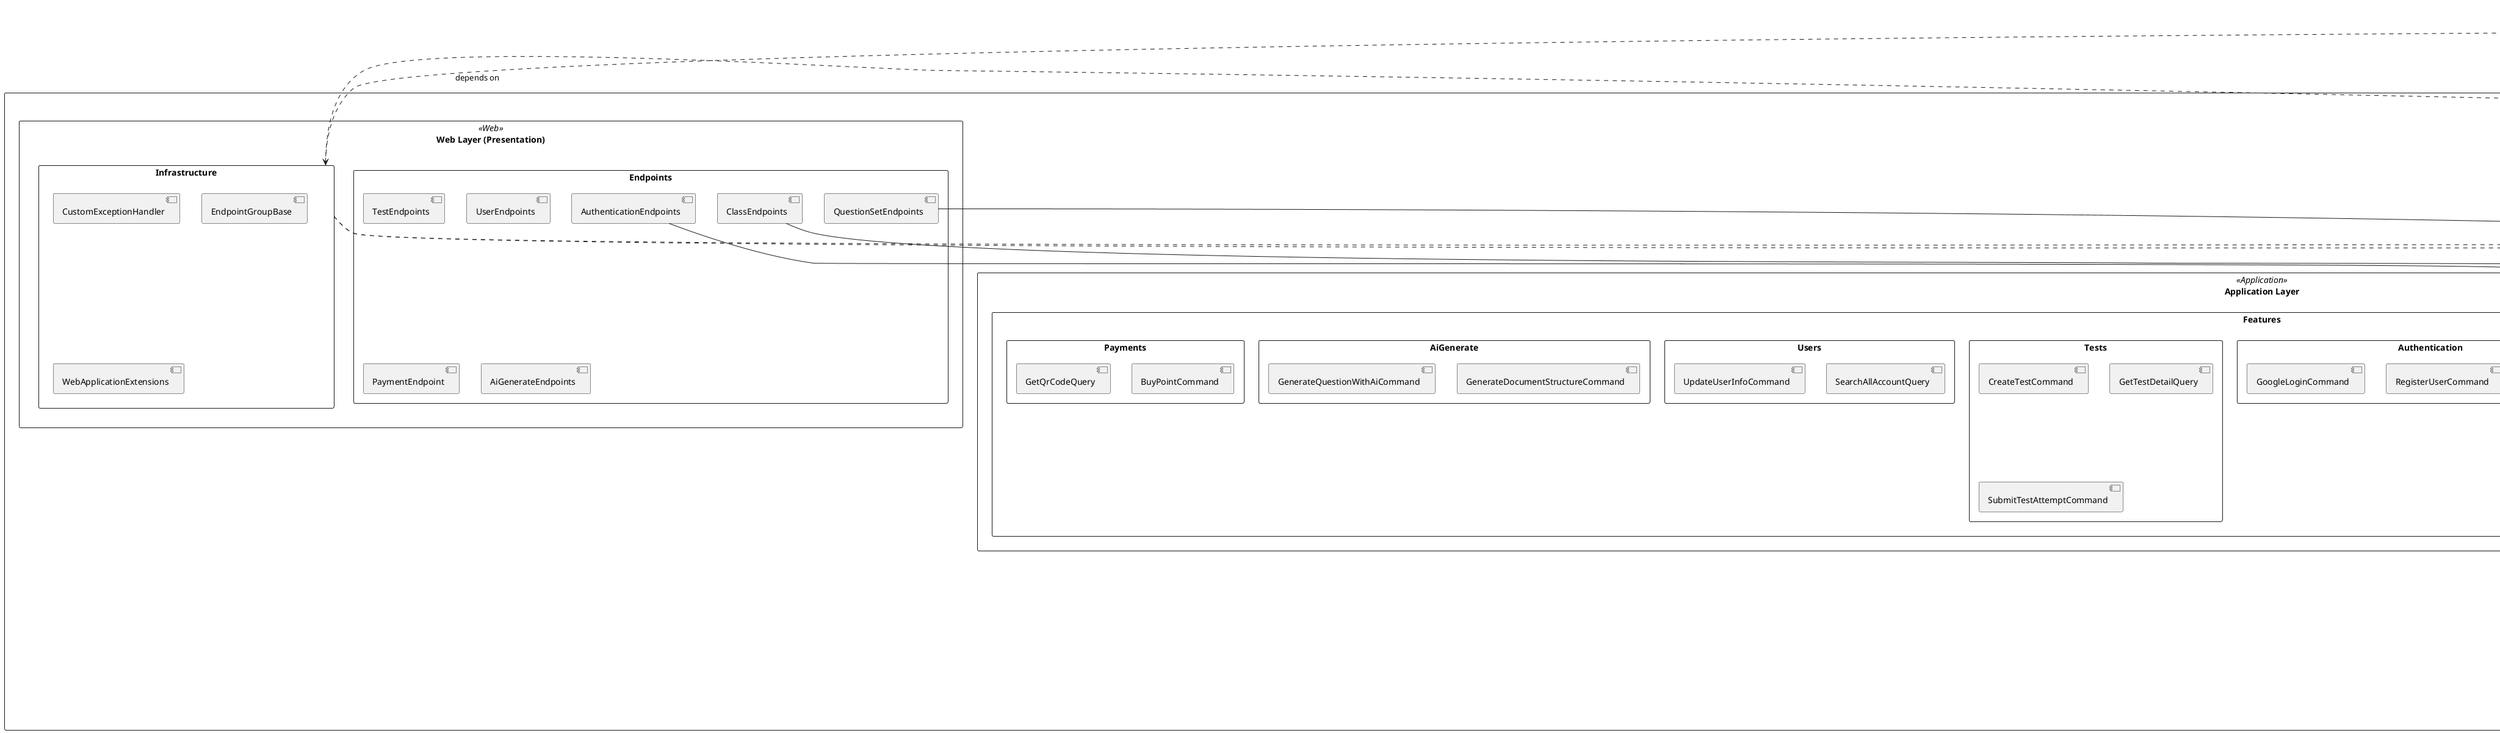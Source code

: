 @startuml CleanArchitecturePackageDiagram

!define RECTANGLE class

skinparam packageStyle rectangle
skinparam component {
    BackgroundColor<<Domain>> LightBlue
    BackgroundColor<<Application>> LightGreen
    BackgroundColor<<Infrastructure>> LightYellow
    BackgroundColor<<Web>> LightPink
}

package "Clean Architecture Base" {

    package "Domain Layer" <<Domain>> {
        package "Entities" {
            component "User" as UserEntity
            component "ClassEntities" as ClassEntity
            component "QuestionEntities" as QuestionEntity
            component "PlanEntities" as PlanEntity
            component "SystemSetting" as SystemSettingEntity
            component "TodoItem" as TodoItemEntity
            component "TodoList" as TodoListEntity
        }

        package "Common" {
            component "BaseEntity" as BaseEntity
            component "BaseAuditableEntity" as BaseAuditableEntity
            component "BaseEvent" as BaseEvent
            component "ValueObject" as ValueObject
        }

        package "Constants" {
            component "ErrorCodes" as ErrorCodes
            component "PermissionConstants" as PermissionConstants
            component "Roles" as Roles
            component "Policies" as Policies
            component "Payment" as PaymentConstants
        }

        package "Enums" {
            component "PriorityLevel" as PriorityLevel
        }

        package "Events" {
            component "TodoItemCreatedEvent" as TodoItemCreatedEvent
            component "TodoItemCompletedEvent" as TodoItemCompletedEvent
            component "TodoItemDeletedEvent" as TodoItemDeletedEvent
        }

        package "ValueObjects" {
            component "Colour" as Colour
        }

        package "Exceptions" {
            component "UnsupportedColourException" as UnsupportedColourException
        }
    }

    package "Application Layer" <<Application>> {
        package "Common" {
            component "Interfaces" as AppInterfaces
            component "Behaviours" as Behaviours
            component "Models" as AppModels
            component "Exceptions" as AppExceptions
            component "Security" as AppSecurity
            component "Settings" as AppSettings
        }

        package "Features" {
            package "Authentication" {
                component "LoginCommand" as LoginCommand
                component "RegisterUserCommand" as RegisterCommand
                component "GoogleLoginCommand" as GoogleLoginCommand
            }

            package "Classes" {
                component "CreateClassCommand" as CreateClassCommand
                component "GetClassByIdQuery" as GetClassQuery
                component "SearchClassQuery" as SearchClassQuery
            }

            package "QuestionSets" {
                component "CreateQuestionSetCommand" as CreateQuestionSetCommand
                component "GetQuestionSetDetailQuery" as GetQuestionSetQuery
                component "SearchPublicQuestionSetQuery" as SearchQuestionSetQuery
            }

            package "Tests" {
                component "CreateTestCommand" as CreateTestCommand
                component "GetTestDetailQuery" as GetTestQuery
                component "SubmitTestAttemptCommand" as SubmitTestCommand
            }

            package "Users" {
                component "SearchAllAccountQuery" as SearchAccountQuery
                component "UpdateUserInfoCommand" as UpdateUserCommand
            }

            package "AiGenerate" {
                component "GenerateDocumentStructureCommand" as GenerateDocCommand
                component "GenerateQuestionWithAiCommand" as GenerateQuestionCommand
            }

            package "Payments" {
                component "BuyPointCommand" as BuyPointCommand
                component "GetQrCodeQuery" as GetQrCodeQuery
            }
        }
    }

    package "Infrastructure Layer" <<Infrastructure>> {
        package "Data" {
            component "ApplicationDbContext" as DbContext
            component "Configurations" as Configurations
            component "Migrations" as Migrations
            component "Interceptors" as Interceptors
        }

        package "Identity" {
            component "IdentityService" as IdentityService
            component "GoogleAuthService" as GoogleAuthService
            component "CustomSignInManager" as CustomSignInManager
        }

        package "Services" {
            component "EmailService" as EmailService
            component "FileService" as FileService
            component "PdfService" as PdfService
            component "RedisService" as RedisService
            component "HangFireService" as HangFireService
            component "AiGenerateService" as AiGenerateService
        }

        package "Google" {
            component "GoogleAccessTokenProvider" as GoogleTokenProvider
        }
    }

    package "Web Layer (Presentation)" <<Web>> {
        package "Endpoints" {
            component "AuthenticationEndpoints" as AuthEndpoints
            component "ClassEndpoints" as ClassEndpoints
            component "QuestionSetEndpoints" as QuestionSetEndpoints
            component "TestEndpoints" as TestEndpoints
            component "UserEndpoints" as UserEndpoints
            component "PaymentEndpoint" as PaymentEndpoints
            component "AiGenerateEndpoints" as AiGenerateEndpoints
        }

        package "Infrastructure" {
            component "CustomExceptionHandler" as ExceptionHandler
            component "EndpointGroupBase" as EndpointGroupBase
            component "WebApplicationExtensions" as WebExtensions
        }

        package "Services" {
            component "CurrentUser" as CurrentUser
        }
    }
}

' Dependencies - Clean Architecture Rules
Application ..> Domain : depends on
Infrastructure ..> Application : depends on
Infrastructure ..> Domain : depends on
Web ..> Application : depends on
Web ..> Infrastructure : depends on

' Internal Dependencies
UserEntity --> BaseAuditableEntity
ClassEntity --> BaseAuditableEntity
QuestionEntity --> BaseAuditableEntity
PlanEntity --> BaseAuditableEntity

TodoItemCreatedEvent --> BaseEvent
TodoItemCompletedEvent --> BaseEvent
TodoItemDeletedEvent --> BaseEvent

LoginCommand --> AppInterfaces
CreateClassCommand --> AppInterfaces
CreateQuestionSetCommand --> AppInterfaces

DbContext --> AppInterfaces
IdentityService --> AppInterfaces
EmailService --> AppInterfaces

AuthEndpoints --> LoginCommand
ClassEndpoints --> CreateClassCommand
QuestionSetEndpoints --> CreateQuestionSetCommand

note right of Domain
  Core business logic
  No external dependencies
  Entities, Value Objects, Enums
  Domain Events
end note

note right of Application
  Use cases and business rules
  Depends only on Domain
  Commands, Queries, DTOs
  Interfaces for external services
end note

note right of Infrastructure
  External services implementation
  Database, Email, File services
  Third-party integrations
  Implements Application interfaces
end note

note right of Web
  API endpoints and controllers
  User interface concerns
  Depends on Application
  Entry point of the application
end note

@enduml